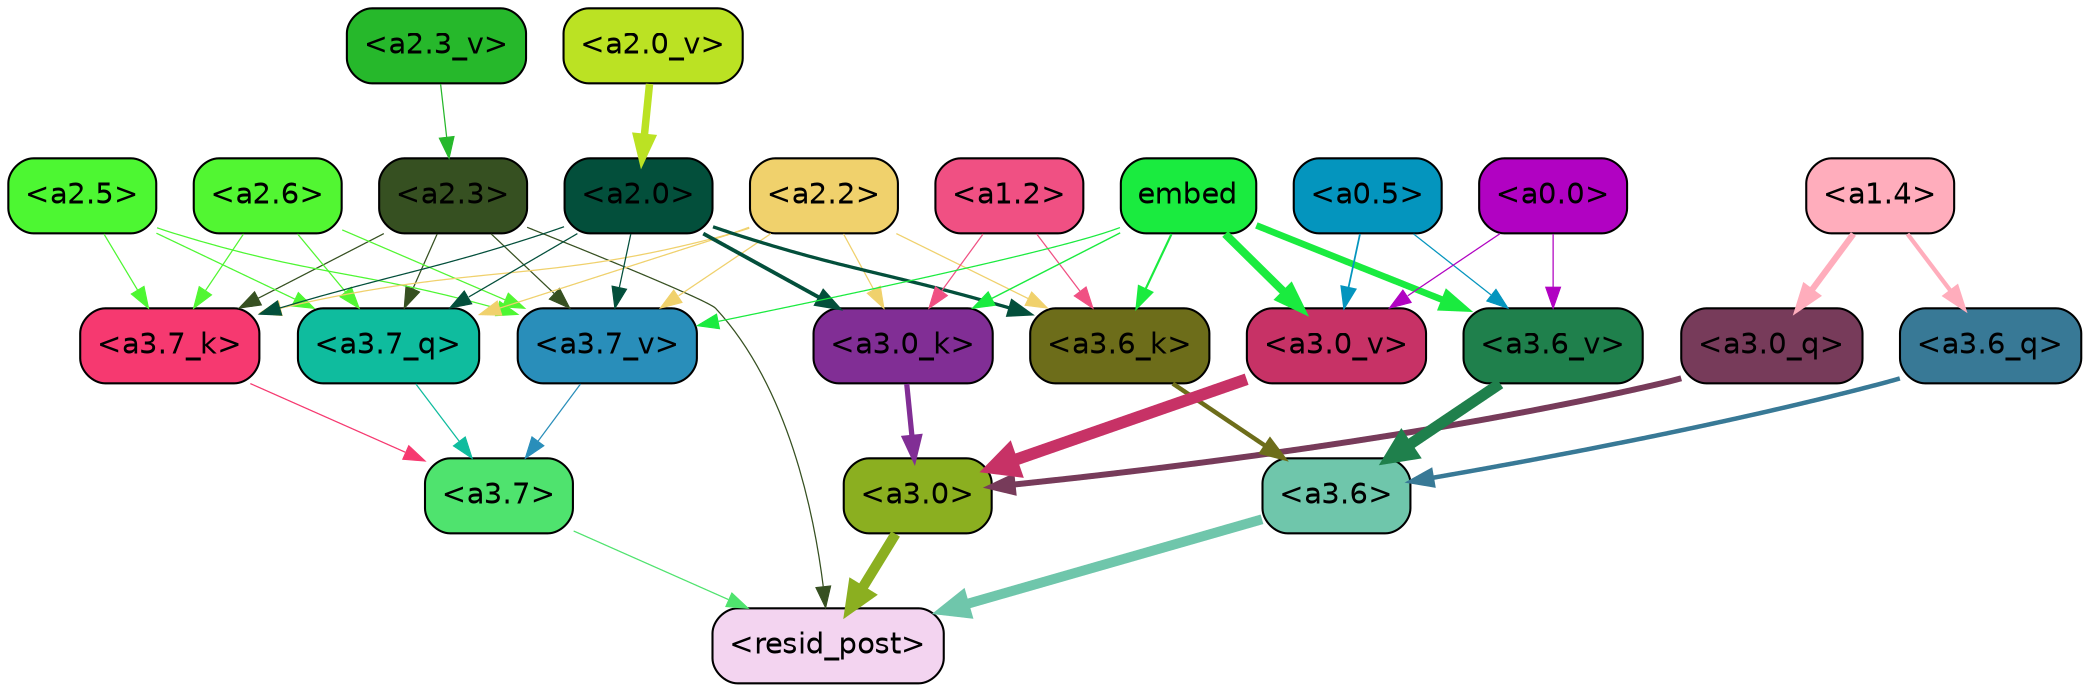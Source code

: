 strict digraph "" {
	graph [bgcolor=transparent,
		layout=dot,
		overlap=false,
		splines=true
	];
	"<a3.7>"	[color=black,
		fillcolor="#4fe36e",
		fontname=Helvetica,
		shape=box,
		style="filled, rounded"];
	"<resid_post>"	[color=black,
		fillcolor="#f3d4f0",
		fontname=Helvetica,
		shape=box,
		style="filled, rounded"];
	"<a3.7>" -> "<resid_post>"	[color="#4fe36e",
		penwidth=0.6];
	"<a3.6>"	[color=black,
		fillcolor="#6fc6ab",
		fontname=Helvetica,
		shape=box,
		style="filled, rounded"];
	"<a3.6>" -> "<resid_post>"	[color="#6fc6ab",
		penwidth=4.751592040061951];
	"<a3.0>"	[color=black,
		fillcolor="#8baf20",
		fontname=Helvetica,
		shape=box,
		style="filled, rounded"];
	"<a3.0>" -> "<resid_post>"	[color="#8baf20",
		penwidth=4.904066681861877];
	"<a2.3>"	[color=black,
		fillcolor="#365021",
		fontname=Helvetica,
		shape=box,
		style="filled, rounded"];
	"<a2.3>" -> "<resid_post>"	[color="#365021",
		penwidth=0.6];
	"<a3.7_q>"	[color=black,
		fillcolor="#0fbc9e",
		fontname=Helvetica,
		shape=box,
		style="filled, rounded"];
	"<a2.3>" -> "<a3.7_q>"	[color="#365021",
		penwidth=0.6];
	"<a3.7_k>"	[color=black,
		fillcolor="#f63970",
		fontname=Helvetica,
		shape=box,
		style="filled, rounded"];
	"<a2.3>" -> "<a3.7_k>"	[color="#365021",
		penwidth=0.6];
	"<a3.7_v>"	[color=black,
		fillcolor="#298eba",
		fontname=Helvetica,
		shape=box,
		style="filled, rounded"];
	"<a2.3>" -> "<a3.7_v>"	[color="#365021",
		penwidth=0.6];
	"<a3.7_q>" -> "<a3.7>"	[color="#0fbc9e",
		penwidth=0.6];
	"<a3.6_q>"	[color=black,
		fillcolor="#387996",
		fontname=Helvetica,
		shape=box,
		style="filled, rounded"];
	"<a3.6_q>" -> "<a3.6>"	[color="#387996",
		penwidth=2.160832464694977];
	"<a3.0_q>"	[color=black,
		fillcolor="#773b5a",
		fontname=Helvetica,
		shape=box,
		style="filled, rounded"];
	"<a3.0_q>" -> "<a3.0>"	[color="#773b5a",
		penwidth=2.870753765106201];
	"<a3.7_k>" -> "<a3.7>"	[color="#f63970",
		penwidth=0.6];
	"<a3.6_k>"	[color=black,
		fillcolor="#6d6d1a",
		fontname=Helvetica,
		shape=box,
		style="filled, rounded"];
	"<a3.6_k>" -> "<a3.6>"	[color="#6d6d1a",
		penwidth=2.13908451795578];
	"<a3.0_k>"	[color=black,
		fillcolor="#812e95",
		fontname=Helvetica,
		shape=box,
		style="filled, rounded"];
	"<a3.0_k>" -> "<a3.0>"	[color="#812e95",
		penwidth=2.520303964614868];
	"<a3.7_v>" -> "<a3.7>"	[color="#298eba",
		penwidth=0.6];
	"<a3.6_v>"	[color=black,
		fillcolor="#1f804c",
		fontname=Helvetica,
		shape=box,
		style="filled, rounded"];
	"<a3.6_v>" -> "<a3.6>"	[color="#1f804c",
		penwidth=5.297133803367615];
	"<a3.0_v>"	[color=black,
		fillcolor="#c73266",
		fontname=Helvetica,
		shape=box,
		style="filled, rounded"];
	"<a3.0_v>" -> "<a3.0>"	[color="#c73266",
		penwidth=5.680712580680847];
	"<a2.6>"	[color=black,
		fillcolor="#52f632",
		fontname=Helvetica,
		shape=box,
		style="filled, rounded"];
	"<a2.6>" -> "<a3.7_q>"	[color="#52f632",
		penwidth=0.6];
	"<a2.6>" -> "<a3.7_k>"	[color="#52f632",
		penwidth=0.6];
	"<a2.6>" -> "<a3.7_v>"	[color="#52f632",
		penwidth=0.6];
	"<a2.5>"	[color=black,
		fillcolor="#4df732",
		fontname=Helvetica,
		shape=box,
		style="filled, rounded"];
	"<a2.5>" -> "<a3.7_q>"	[color="#4df732",
		penwidth=0.6];
	"<a2.5>" -> "<a3.7_k>"	[color="#4df732",
		penwidth=0.6];
	"<a2.5>" -> "<a3.7_v>"	[color="#4df732",
		penwidth=0.6];
	"<a2.2>"	[color=black,
		fillcolor="#f0d16c",
		fontname=Helvetica,
		shape=box,
		style="filled, rounded"];
	"<a2.2>" -> "<a3.7_q>"	[color="#f0d16c",
		penwidth=0.6];
	"<a2.2>" -> "<a3.7_k>"	[color="#f0d16c",
		penwidth=0.6];
	"<a2.2>" -> "<a3.6_k>"	[color="#f0d16c",
		penwidth=0.6];
	"<a2.2>" -> "<a3.0_k>"	[color="#f0d16c",
		penwidth=0.6];
	"<a2.2>" -> "<a3.7_v>"	[color="#f0d16c",
		penwidth=0.6];
	"<a2.0>"	[color=black,
		fillcolor="#034f3b",
		fontname=Helvetica,
		shape=box,
		style="filled, rounded"];
	"<a2.0>" -> "<a3.7_q>"	[color="#034f3b",
		penwidth=0.6];
	"<a2.0>" -> "<a3.7_k>"	[color="#034f3b",
		penwidth=0.6];
	"<a2.0>" -> "<a3.6_k>"	[color="#034f3b",
		penwidth=1.5897698998451233];
	"<a2.0>" -> "<a3.0_k>"	[color="#034f3b",
		penwidth=1.8405593037605286];
	"<a2.0>" -> "<a3.7_v>"	[color="#034f3b",
		penwidth=0.6];
	"<a1.4>"	[color=black,
		fillcolor="#ffadbc",
		fontname=Helvetica,
		shape=box,
		style="filled, rounded"];
	"<a1.4>" -> "<a3.6_q>"	[color="#ffadbc",
		penwidth=2.038943290710449];
	"<a1.4>" -> "<a3.0_q>"	[color="#ffadbc",
		penwidth=2.9756359085440636];
	"<a1.2>"	[color=black,
		fillcolor="#f05083",
		fontname=Helvetica,
		shape=box,
		style="filled, rounded"];
	"<a1.2>" -> "<a3.6_k>"	[color="#f05083",
		penwidth=0.6];
	"<a1.2>" -> "<a3.0_k>"	[color="#f05083",
		penwidth=0.6];
	embed	[color=black,
		fillcolor="#1aeb3f",
		fontname=Helvetica,
		shape=box,
		style="filled, rounded"];
	embed -> "<a3.6_k>"	[color="#1aeb3f",
		penwidth=1.046662151813507];
	embed -> "<a3.0_k>"	[color="#1aeb3f",
		penwidth=0.6800519227981567];
	embed -> "<a3.7_v>"	[color="#1aeb3f",
		penwidth=0.6];
	embed -> "<a3.6_v>"	[color="#1aeb3f",
		penwidth=3.1840110421180725];
	embed -> "<a3.0_v>"	[color="#1aeb3f",
		penwidth=3.9005755856633186];
	"<a0.5>"	[color=black,
		fillcolor="#0495be",
		fontname=Helvetica,
		shape=box,
		style="filled, rounded"];
	"<a0.5>" -> "<a3.6_v>"	[color="#0495be",
		penwidth=0.6];
	"<a0.5>" -> "<a3.0_v>"	[color="#0495be",
		penwidth=0.8493617177009583];
	"<a0.0>"	[color=black,
		fillcolor="#b102c2",
		fontname=Helvetica,
		shape=box,
		style="filled, rounded"];
	"<a0.0>" -> "<a3.6_v>"	[color="#b102c2",
		penwidth=0.6];
	"<a0.0>" -> "<a3.0_v>"	[color="#b102c2",
		penwidth=0.6];
	"<a2.3_v>"	[color=black,
		fillcolor="#26b82b",
		fontname=Helvetica,
		shape=box,
		style="filled, rounded"];
	"<a2.3_v>" -> "<a2.3>"	[color="#26b82b",
		penwidth=0.6];
	"<a2.0_v>"	[color=black,
		fillcolor="#bbe223",
		fontname=Helvetica,
		shape=box,
		style="filled, rounded"];
	"<a2.0_v>" -> "<a2.0>"	[color="#bbe223",
		penwidth=3.5938978791236877];
}
